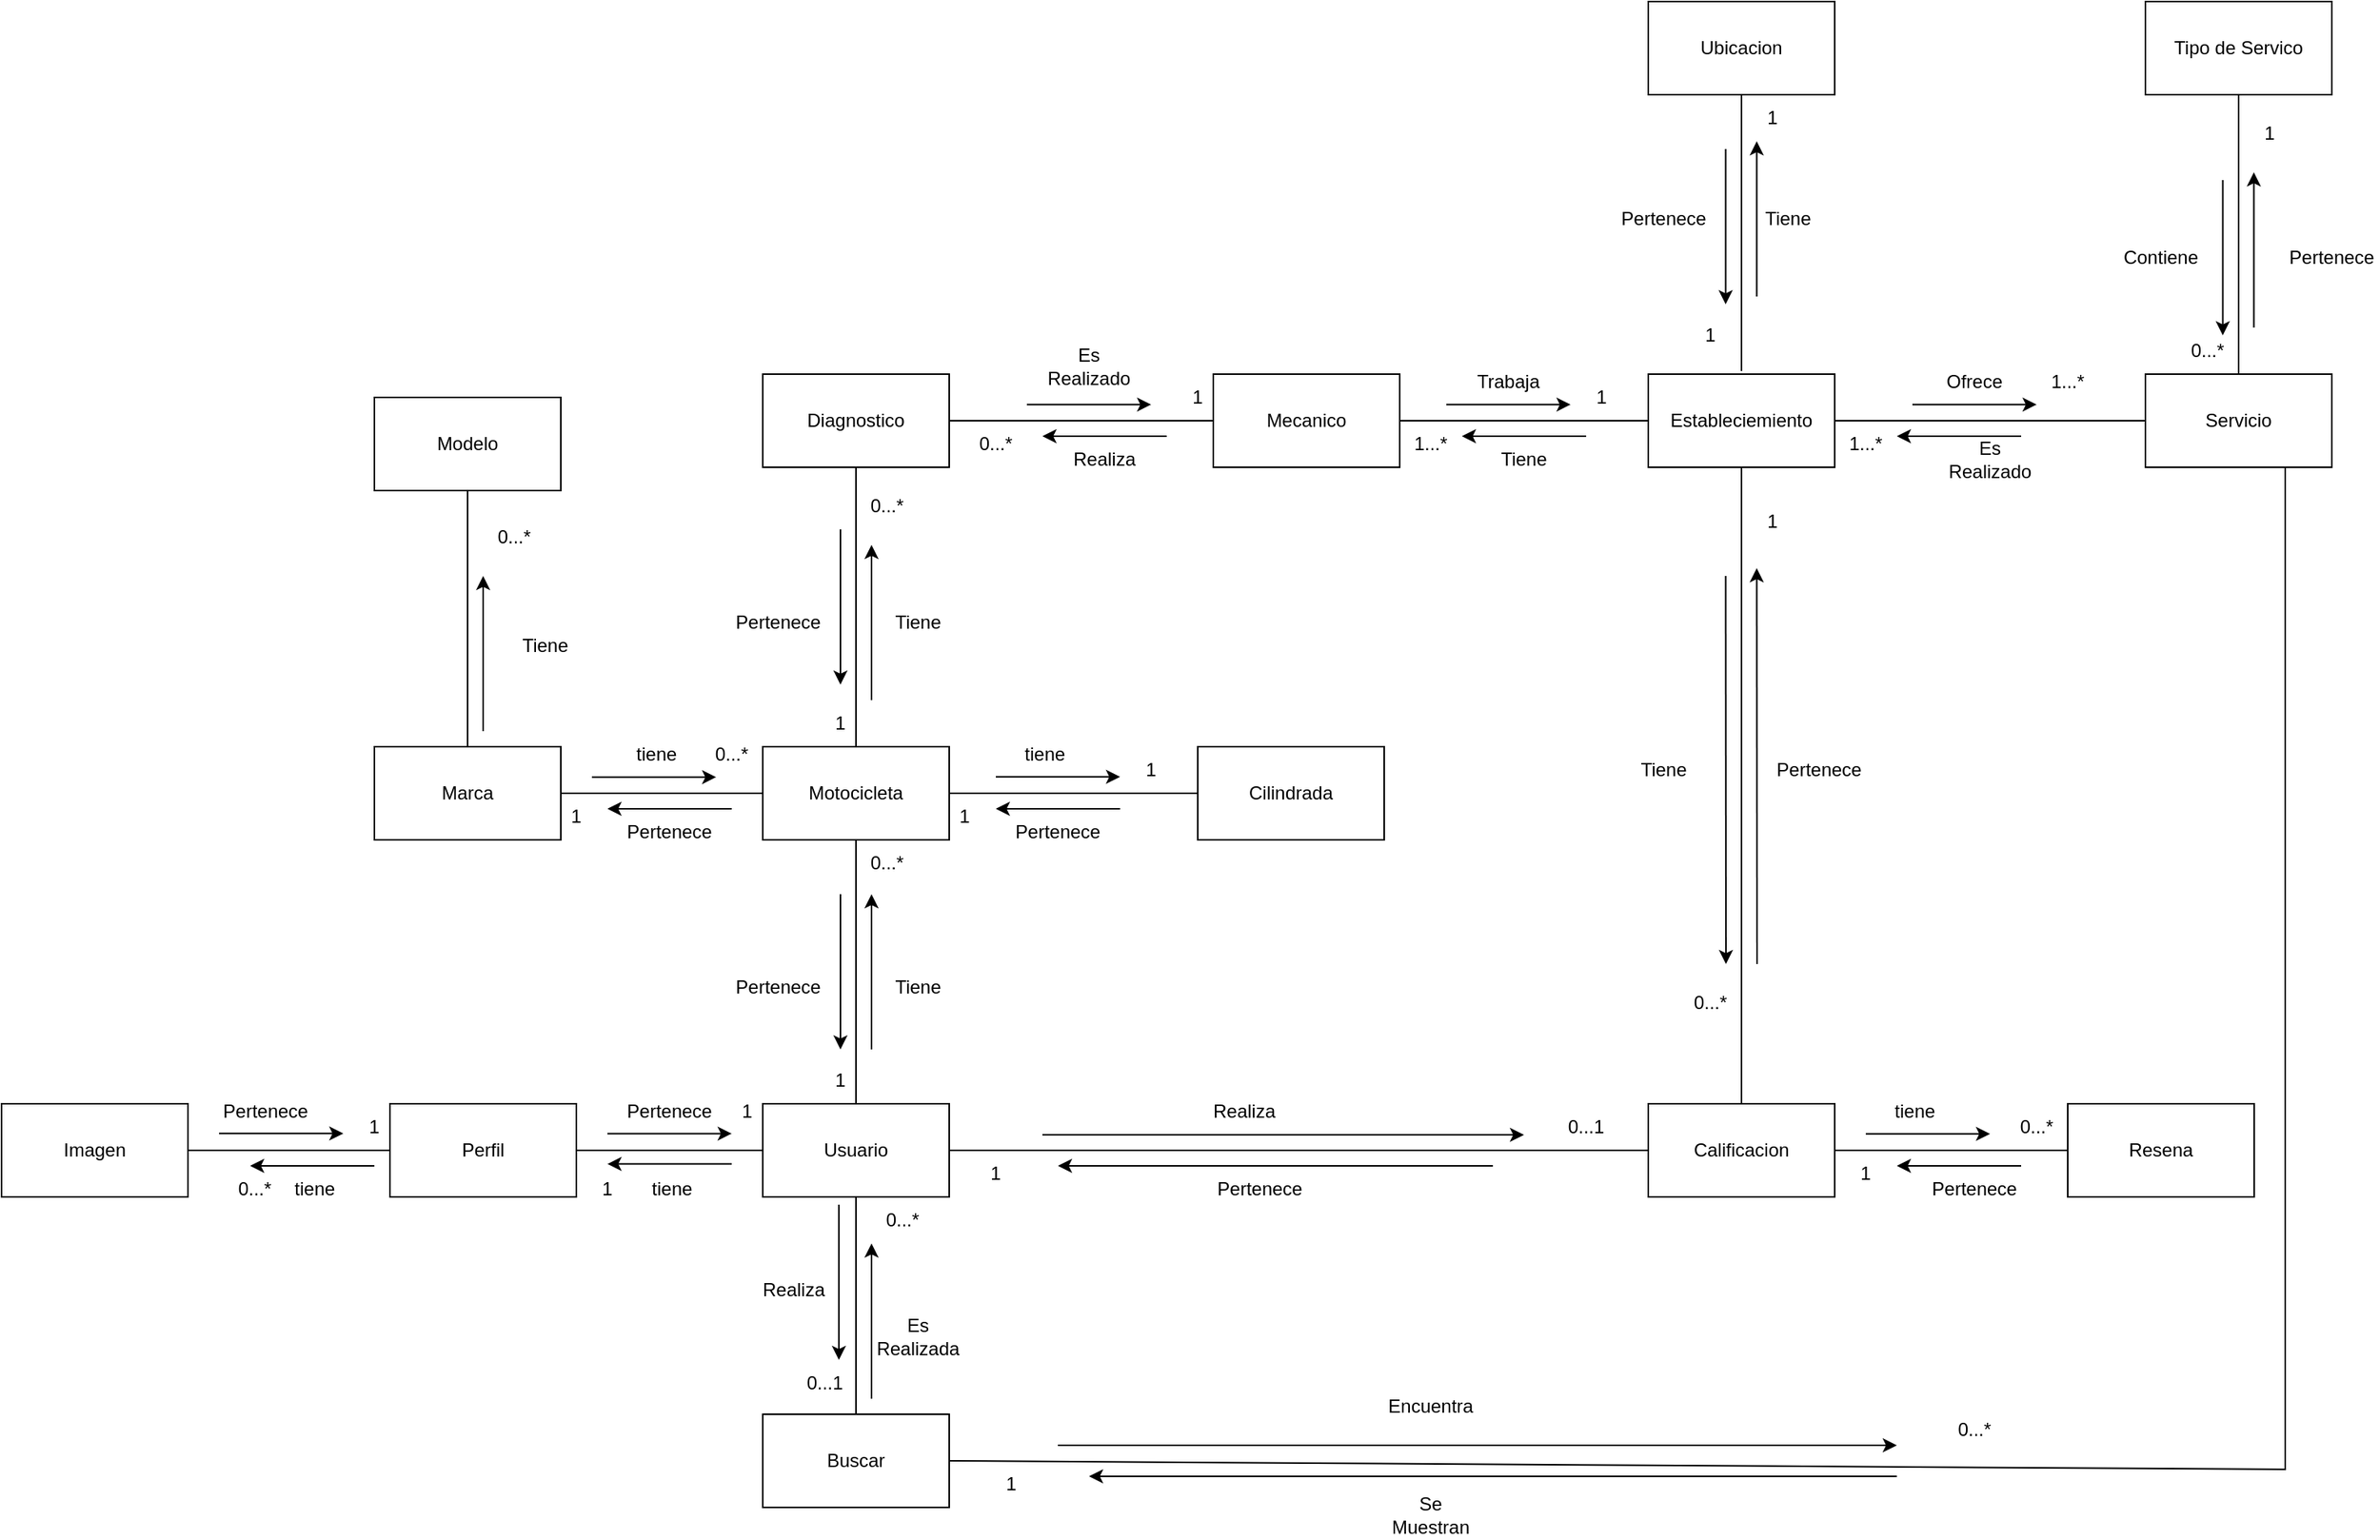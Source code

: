 <mxfile version="24.7.14" pages="7">
  <diagram name="Modelo de Dominio" id="S0Uy2LUuUVSy4AQ6_C-F">
    <mxGraphModel dx="4217" dy="1115" grid="1" gridSize="10" guides="1" tooltips="1" connect="1" arrows="1" fold="1" page="1" pageScale="1" pageWidth="827" pageHeight="1169" math="0" shadow="0">
      <root>
        <mxCell id="0" />
        <mxCell id="1" parent="0" />
        <mxCell id="yRF2DjxuFHSeK7UutHfT-1" value="Motocicleta" style="rounded=0;whiteSpace=wrap;html=1;" parent="1" vertex="1">
          <mxGeometry x="-470" y="490" width="120" height="60" as="geometry" />
        </mxCell>
        <mxCell id="yRF2DjxuFHSeK7UutHfT-2" value="Diagnostico" style="rounded=0;whiteSpace=wrap;html=1;" parent="1" vertex="1">
          <mxGeometry x="-470" y="250" width="120" height="60" as="geometry" />
        </mxCell>
        <mxCell id="yRF2DjxuFHSeK7UutHfT-6" value="Estableciemiento" style="rounded=0;whiteSpace=wrap;html=1;" parent="1" vertex="1">
          <mxGeometry x="100" y="250" width="120" height="60" as="geometry" />
        </mxCell>
        <mxCell id="yRF2DjxuFHSeK7UutHfT-7" value="Usuario" style="rounded=0;whiteSpace=wrap;html=1;" parent="1" vertex="1">
          <mxGeometry x="-470" y="720" width="120" height="60" as="geometry" />
        </mxCell>
        <mxCell id="yRF2DjxuFHSeK7UutHfT-12" value="Buscar" style="rounded=0;whiteSpace=wrap;html=1;" parent="1" vertex="1">
          <mxGeometry x="-470" y="920" width="120" height="60" as="geometry" />
        </mxCell>
        <mxCell id="ZAS43RlnrxwdhzB3AwsX-1" value="Mecanico" style="rounded=0;whiteSpace=wrap;html=1;" parent="1" vertex="1">
          <mxGeometry x="-180" y="250" width="120" height="60" as="geometry" />
        </mxCell>
        <mxCell id="ZAS43RlnrxwdhzB3AwsX-2" value="Calificacion" style="rounded=0;whiteSpace=wrap;html=1;" parent="1" vertex="1">
          <mxGeometry x="100" y="720" width="120" height="60" as="geometry" />
        </mxCell>
        <mxCell id="ZAS43RlnrxwdhzB3AwsX-3" value="Ubicacion" style="rounded=0;whiteSpace=wrap;html=1;" parent="1" vertex="1">
          <mxGeometry x="100" y="10" width="120" height="60" as="geometry" />
        </mxCell>
        <mxCell id="ZAS43RlnrxwdhzB3AwsX-5" value="" style="endArrow=none;html=1;rounded=0;exitX=1;exitY=0.5;exitDx=0;exitDy=0;entryX=0;entryY=0.5;entryDx=0;entryDy=0;" parent="1" source="yRF2DjxuFHSeK7UutHfT-2" target="ZAS43RlnrxwdhzB3AwsX-1" edge="1">
          <mxGeometry width="50" height="50" relative="1" as="geometry">
            <mxPoint x="-250" y="450" as="sourcePoint" />
            <mxPoint x="-200" y="400" as="targetPoint" />
          </mxGeometry>
        </mxCell>
        <mxCell id="ZAS43RlnrxwdhzB3AwsX-10" value="" style="endArrow=none;html=1;rounded=0;exitX=1;exitY=0.5;exitDx=0;exitDy=0;" parent="1" source="ZAS43RlnrxwdhzB3AwsX-1" target="yRF2DjxuFHSeK7UutHfT-6" edge="1">
          <mxGeometry width="50" height="50" relative="1" as="geometry">
            <mxPoint x="-50" y="280" as="sourcePoint" />
            <mxPoint x="40" y="279.5" as="targetPoint" />
          </mxGeometry>
        </mxCell>
        <mxCell id="ZAS43RlnrxwdhzB3AwsX-12" value="" style="endArrow=none;html=1;rounded=0;entryX=0;entryY=0.5;entryDx=0;entryDy=0;exitX=1;exitY=0.5;exitDx=0;exitDy=0;" parent="1" target="yRF2DjxuFHSeK7UutHfT-1" edge="1">
          <mxGeometry width="50" height="50" relative="1" as="geometry">
            <mxPoint x="-600" y="520.0" as="sourcePoint" />
            <mxPoint x="-460" y="390" as="targetPoint" />
          </mxGeometry>
        </mxCell>
        <mxCell id="ZAS43RlnrxwdhzB3AwsX-14" value="" style="endArrow=none;html=1;rounded=0;entryX=0.5;entryY=1;entryDx=0;entryDy=0;exitX=0.5;exitY=0;exitDx=0;exitDy=0;" parent="1" source="yRF2DjxuFHSeK7UutHfT-1" target="yRF2DjxuFHSeK7UutHfT-2" edge="1">
          <mxGeometry width="50" height="50" relative="1" as="geometry">
            <mxPoint x="-450" y="420" as="sourcePoint" />
            <mxPoint x="-400" y="370" as="targetPoint" />
          </mxGeometry>
        </mxCell>
        <mxCell id="ZAS43RlnrxwdhzB3AwsX-15" value="" style="endArrow=none;html=1;rounded=0;entryX=0.5;entryY=1;entryDx=0;entryDy=0;exitX=0.5;exitY=0;exitDx=0;exitDy=0;" parent="1" source="yRF2DjxuFHSeK7UutHfT-7" target="yRF2DjxuFHSeK7UutHfT-1" edge="1">
          <mxGeometry width="50" height="50" relative="1" as="geometry">
            <mxPoint x="-380" y="670" as="sourcePoint" />
            <mxPoint x="-330" y="620" as="targetPoint" />
          </mxGeometry>
        </mxCell>
        <mxCell id="ZAS43RlnrxwdhzB3AwsX-16" value="" style="endArrow=none;html=1;rounded=0;entryX=0.5;entryY=1;entryDx=0;entryDy=0;exitX=0.5;exitY=0;exitDx=0;exitDy=0;" parent="1" source="yRF2DjxuFHSeK7UutHfT-12" target="yRF2DjxuFHSeK7UutHfT-7" edge="1">
          <mxGeometry width="50" height="50" relative="1" as="geometry">
            <mxPoint x="-320" y="820" as="sourcePoint" />
            <mxPoint x="-270" y="770" as="targetPoint" />
          </mxGeometry>
        </mxCell>
        <mxCell id="ZAS43RlnrxwdhzB3AwsX-17" value="" style="endArrow=none;html=1;rounded=0;exitX=1;exitY=0.5;exitDx=0;exitDy=0;entryX=0;entryY=0.5;entryDx=0;entryDy=0;" parent="1" source="yRF2DjxuFHSeK7UutHfT-7" target="ZAS43RlnrxwdhzB3AwsX-2" edge="1">
          <mxGeometry width="50" height="50" relative="1" as="geometry">
            <mxPoint x="-253" y="750" as="sourcePoint" />
            <mxPoint y="770" as="targetPoint" />
          </mxGeometry>
        </mxCell>
        <mxCell id="ZAS43RlnrxwdhzB3AwsX-18" value="" style="endArrow=none;html=1;rounded=0;entryX=0.5;entryY=1;entryDx=0;entryDy=0;exitX=0.5;exitY=0;exitDx=0;exitDy=0;" parent="1" source="ZAS43RlnrxwdhzB3AwsX-2" target="yRF2DjxuFHSeK7UutHfT-6" edge="1">
          <mxGeometry width="50" height="50" relative="1" as="geometry">
            <mxPoint x="150" y="590" as="sourcePoint" />
            <mxPoint x="200" y="540" as="targetPoint" />
          </mxGeometry>
        </mxCell>
        <mxCell id="ZAS43RlnrxwdhzB3AwsX-19" value="" style="endArrow=none;html=1;rounded=0;exitX=1;exitY=0.5;exitDx=0;exitDy=0;" parent="1" source="yRF2DjxuFHSeK7UutHfT-6" target="k9yYcVqB3O953vlxweJf-85" edge="1">
          <mxGeometry width="50" height="50" relative="1" as="geometry">
            <mxPoint x="310" y="410" as="sourcePoint" />
            <mxPoint x="390" y="280" as="targetPoint" />
          </mxGeometry>
        </mxCell>
        <mxCell id="ZAS43RlnrxwdhzB3AwsX-21" value="" style="endArrow=none;html=1;rounded=0;exitX=1;exitY=0.5;exitDx=0;exitDy=0;entryX=0.75;entryY=1;entryDx=0;entryDy=0;" parent="1" source="yRF2DjxuFHSeK7UutHfT-12" target="k9yYcVqB3O953vlxweJf-85" edge="1">
          <mxGeometry width="50" height="50" relative="1" as="geometry">
            <mxPoint x="-290" y="955.5" as="sourcePoint" />
            <mxPoint x="510" y="494.5" as="targetPoint" />
            <Array as="points">
              <mxPoint x="510" y="955.5" />
            </Array>
          </mxGeometry>
        </mxCell>
        <mxCell id="ZAS43RlnrxwdhzB3AwsX-23" value="" style="endArrow=none;html=1;rounded=0;entryX=0.5;entryY=1;entryDx=0;entryDy=0;exitX=0.5;exitY=-0.034;exitDx=0;exitDy=0;exitPerimeter=0;" parent="1" source="yRF2DjxuFHSeK7UutHfT-6" target="ZAS43RlnrxwdhzB3AwsX-3" edge="1">
          <mxGeometry width="50" height="50" relative="1" as="geometry">
            <mxPoint x="130" y="220" as="sourcePoint" />
            <mxPoint x="180" y="170" as="targetPoint" />
          </mxGeometry>
        </mxCell>
        <mxCell id="ZAS43RlnrxwdhzB3AwsX-24" value="" style="endArrow=none;html=1;rounded=0;entryX=0.5;entryY=1;entryDx=0;entryDy=0;" parent="1" edge="1">
          <mxGeometry width="50" height="50" relative="1" as="geometry">
            <mxPoint x="480" y="250" as="sourcePoint" />
            <mxPoint x="480" y="70" as="targetPoint" />
          </mxGeometry>
        </mxCell>
        <mxCell id="k9yYcVqB3O953vlxweJf-1" value="" style="endArrow=classic;html=1;rounded=0;" parent="1" edge="1">
          <mxGeometry width="50" height="50" relative="1" as="geometry">
            <mxPoint x="-580" y="509.6" as="sourcePoint" />
            <mxPoint x="-500" y="509.6" as="targetPoint" />
          </mxGeometry>
        </mxCell>
        <mxCell id="k9yYcVqB3O953vlxweJf-2" value="" style="endArrow=classic;html=1;rounded=0;" parent="1" edge="1">
          <mxGeometry width="50" height="50" relative="1" as="geometry">
            <mxPoint x="-490" y="530" as="sourcePoint" />
            <mxPoint x="-570" y="530" as="targetPoint" />
          </mxGeometry>
        </mxCell>
        <mxCell id="k9yYcVqB3O953vlxweJf-3" value="Pertenece" style="text;html=1;align=center;verticalAlign=middle;whiteSpace=wrap;rounded=0;" parent="1" vertex="1">
          <mxGeometry x="-560" y="530" width="60" height="30" as="geometry" />
        </mxCell>
        <mxCell id="k9yYcVqB3O953vlxweJf-4" value="&amp;nbsp;tiene" style="text;html=1;align=center;verticalAlign=middle;whiteSpace=wrap;rounded=0;" parent="1" vertex="1">
          <mxGeometry x="-570" y="480" width="60" height="30" as="geometry" />
        </mxCell>
        <mxCell id="k9yYcVqB3O953vlxweJf-5" value="0...*" style="text;html=1;align=center;verticalAlign=middle;whiteSpace=wrap;rounded=0;" parent="1" vertex="1">
          <mxGeometry x="-520" y="480" width="60" height="30" as="geometry" />
        </mxCell>
        <mxCell id="k9yYcVqB3O953vlxweJf-6" value="1" style="text;html=1;align=center;verticalAlign=middle;whiteSpace=wrap;rounded=0;" parent="1" vertex="1">
          <mxGeometry x="-620" y="520" width="60" height="30" as="geometry" />
        </mxCell>
        <mxCell id="k9yYcVqB3O953vlxweJf-7" value="Tiene" style="text;html=1;align=center;verticalAlign=middle;whiteSpace=wrap;rounded=0;" parent="1" vertex="1">
          <mxGeometry x="-400" y="630" width="60" height="30" as="geometry" />
        </mxCell>
        <mxCell id="k9yYcVqB3O953vlxweJf-8" value="" style="endArrow=classic;html=1;rounded=0;" parent="1" edge="1">
          <mxGeometry width="50" height="50" relative="1" as="geometry">
            <mxPoint x="489.8" y="220" as="sourcePoint" />
            <mxPoint x="489.8" y="120" as="targetPoint" />
          </mxGeometry>
        </mxCell>
        <mxCell id="k9yYcVqB3O953vlxweJf-9" value="" style="endArrow=classic;html=1;rounded=0;" parent="1" edge="1">
          <mxGeometry width="50" height="50" relative="1" as="geometry">
            <mxPoint x="469.8" y="125" as="sourcePoint" />
            <mxPoint x="469.8" y="225" as="targetPoint" />
          </mxGeometry>
        </mxCell>
        <mxCell id="k9yYcVqB3O953vlxweJf-11" value="0...*" style="text;html=1;align=center;verticalAlign=middle;whiteSpace=wrap;rounded=0;" parent="1" vertex="1">
          <mxGeometry x="-420" y="320" width="60" height="30" as="geometry" />
        </mxCell>
        <mxCell id="k9yYcVqB3O953vlxweJf-13" value="1" style="text;html=1;align=center;verticalAlign=middle;whiteSpace=wrap;rounded=0;" parent="1" vertex="1">
          <mxGeometry x="-450" y="460" width="60" height="30" as="geometry" />
        </mxCell>
        <mxCell id="k9yYcVqB3O953vlxweJf-14" value="" style="endArrow=classic;html=1;rounded=0;" parent="1" edge="1">
          <mxGeometry width="50" height="50" relative="1" as="geometry">
            <mxPoint x="-400" y="685" as="sourcePoint" />
            <mxPoint x="-400" y="585" as="targetPoint" />
          </mxGeometry>
        </mxCell>
        <mxCell id="k9yYcVqB3O953vlxweJf-15" value="" style="endArrow=classic;html=1;rounded=0;" parent="1" edge="1">
          <mxGeometry width="50" height="50" relative="1" as="geometry">
            <mxPoint x="-420" y="585" as="sourcePoint" />
            <mxPoint x="-420" y="685" as="targetPoint" />
          </mxGeometry>
        </mxCell>
        <mxCell id="k9yYcVqB3O953vlxweJf-16" value="0...*" style="text;html=1;align=center;verticalAlign=middle;whiteSpace=wrap;rounded=0;" parent="1" vertex="1">
          <mxGeometry x="-420" y="550" width="60" height="30" as="geometry" />
        </mxCell>
        <mxCell id="k9yYcVqB3O953vlxweJf-17" value="Pertenece" style="text;html=1;align=center;verticalAlign=middle;whiteSpace=wrap;rounded=0;" parent="1" vertex="1">
          <mxGeometry x="-490" y="630" width="60" height="30" as="geometry" />
        </mxCell>
        <mxCell id="k9yYcVqB3O953vlxweJf-18" value="1" style="text;html=1;align=center;verticalAlign=middle;whiteSpace=wrap;rounded=0;" parent="1" vertex="1">
          <mxGeometry x="-450" y="690" width="60" height="30" as="geometry" />
        </mxCell>
        <mxCell id="k9yYcVqB3O953vlxweJf-19" value="" style="endArrow=classic;html=1;rounded=0;" parent="1" edge="1">
          <mxGeometry width="50" height="50" relative="1" as="geometry">
            <mxPoint x="-300" y="269.6" as="sourcePoint" />
            <mxPoint x="-220" y="269.6" as="targetPoint" />
          </mxGeometry>
        </mxCell>
        <mxCell id="k9yYcVqB3O953vlxweJf-20" value="" style="endArrow=classic;html=1;rounded=0;" parent="1" edge="1">
          <mxGeometry width="50" height="50" relative="1" as="geometry">
            <mxPoint x="-210" y="290" as="sourcePoint" />
            <mxPoint x="-290" y="290" as="targetPoint" />
          </mxGeometry>
        </mxCell>
        <mxCell id="k9yYcVqB3O953vlxweJf-21" value="Realiza" style="text;html=1;align=center;verticalAlign=middle;whiteSpace=wrap;rounded=0;" parent="1" vertex="1">
          <mxGeometry x="-280" y="290" width="60" height="30" as="geometry" />
        </mxCell>
        <mxCell id="k9yYcVqB3O953vlxweJf-22" value="Es Realizado" style="text;html=1;align=center;verticalAlign=middle;whiteSpace=wrap;rounded=0;" parent="1" vertex="1">
          <mxGeometry x="-290" y="230" width="60" height="30" as="geometry" />
        </mxCell>
        <mxCell id="k9yYcVqB3O953vlxweJf-25" value="0...*" style="text;html=1;align=center;verticalAlign=middle;whiteSpace=wrap;rounded=0;" parent="1" vertex="1">
          <mxGeometry x="-660" y="340" width="60" height="30" as="geometry" />
        </mxCell>
        <mxCell id="k9yYcVqB3O953vlxweJf-28" value="0...*" style="text;html=1;align=center;verticalAlign=middle;whiteSpace=wrap;rounded=0;" parent="1" vertex="1">
          <mxGeometry x="-350" y="280" width="60" height="30" as="geometry" />
        </mxCell>
        <mxCell id="k9yYcVqB3O953vlxweJf-29" value="1" style="text;html=1;align=center;verticalAlign=middle;whiteSpace=wrap;rounded=0;" parent="1" vertex="1">
          <mxGeometry x="-220" y="250" width="60" height="30" as="geometry" />
        </mxCell>
        <mxCell id="k9yYcVqB3O953vlxweJf-35" value="" style="endArrow=classic;html=1;rounded=0;" parent="1" edge="1">
          <mxGeometry width="50" height="50" relative="1" as="geometry">
            <mxPoint x="170" y="630" as="sourcePoint" />
            <mxPoint x="169.8" y="375" as="targetPoint" />
          </mxGeometry>
        </mxCell>
        <mxCell id="k9yYcVqB3O953vlxweJf-36" value="" style="endArrow=classic;html=1;rounded=0;" parent="1" edge="1">
          <mxGeometry width="50" height="50" relative="1" as="geometry">
            <mxPoint x="149.8" y="380" as="sourcePoint" />
            <mxPoint x="150" y="630" as="targetPoint" />
          </mxGeometry>
        </mxCell>
        <mxCell id="k9yYcVqB3O953vlxweJf-37" value="Pertenece" style="text;html=1;align=center;verticalAlign=middle;whiteSpace=wrap;rounded=0;" parent="1" vertex="1">
          <mxGeometry x="180" y="490" width="60" height="30" as="geometry" />
        </mxCell>
        <mxCell id="k9yYcVqB3O953vlxweJf-38" value="Tiene" style="text;html=1;align=center;verticalAlign=middle;whiteSpace=wrap;rounded=0;" parent="1" vertex="1">
          <mxGeometry x="80" y="490" width="60" height="30" as="geometry" />
        </mxCell>
        <mxCell id="k9yYcVqB3O953vlxweJf-39" value="0...*" style="text;html=1;align=center;verticalAlign=middle;whiteSpace=wrap;rounded=0;" parent="1" vertex="1">
          <mxGeometry x="110" y="640" width="60" height="30" as="geometry" />
        </mxCell>
        <mxCell id="k9yYcVqB3O953vlxweJf-40" value="1" style="text;html=1;align=center;verticalAlign=middle;whiteSpace=wrap;rounded=0;" parent="1" vertex="1">
          <mxGeometry x="150" y="330" width="60" height="30" as="geometry" />
        </mxCell>
        <mxCell id="k9yYcVqB3O953vlxweJf-43" value="" style="endArrow=classic;html=1;rounded=0;" parent="1" edge="1">
          <mxGeometry width="50" height="50" relative="1" as="geometry">
            <mxPoint x="-30" y="269.6" as="sourcePoint" />
            <mxPoint x="50" y="269.6" as="targetPoint" />
          </mxGeometry>
        </mxCell>
        <mxCell id="k9yYcVqB3O953vlxweJf-44" value="" style="endArrow=classic;html=1;rounded=0;" parent="1" edge="1">
          <mxGeometry width="50" height="50" relative="1" as="geometry">
            <mxPoint x="60" y="290" as="sourcePoint" />
            <mxPoint x="-20" y="290" as="targetPoint" />
          </mxGeometry>
        </mxCell>
        <mxCell id="k9yYcVqB3O953vlxweJf-45" value="Tiene" style="text;html=1;align=center;verticalAlign=middle;whiteSpace=wrap;rounded=0;" parent="1" vertex="1">
          <mxGeometry x="-10" y="290" width="60" height="30" as="geometry" />
        </mxCell>
        <mxCell id="k9yYcVqB3O953vlxweJf-46" value="Trabaja" style="text;html=1;align=center;verticalAlign=middle;whiteSpace=wrap;rounded=0;" parent="1" vertex="1">
          <mxGeometry x="-20" y="240" width="60" height="30" as="geometry" />
        </mxCell>
        <mxCell id="k9yYcVqB3O953vlxweJf-49" value="1...*" style="text;html=1;align=center;verticalAlign=middle;whiteSpace=wrap;rounded=0;" parent="1" vertex="1">
          <mxGeometry x="-70" y="280" width="60" height="30" as="geometry" />
        </mxCell>
        <mxCell id="k9yYcVqB3O953vlxweJf-50" value="1" style="text;html=1;align=center;verticalAlign=middle;whiteSpace=wrap;rounded=0;" parent="1" vertex="1">
          <mxGeometry x="40" y="250" width="60" height="30" as="geometry" />
        </mxCell>
        <mxCell id="k9yYcVqB3O953vlxweJf-51" value="" style="endArrow=classic;html=1;rounded=0;" parent="1" edge="1">
          <mxGeometry width="50" height="50" relative="1" as="geometry">
            <mxPoint x="169.8" y="200" as="sourcePoint" />
            <mxPoint x="169.8" y="100" as="targetPoint" />
          </mxGeometry>
        </mxCell>
        <mxCell id="k9yYcVqB3O953vlxweJf-52" value="" style="endArrow=classic;html=1;rounded=0;" parent="1" edge="1">
          <mxGeometry width="50" height="50" relative="1" as="geometry">
            <mxPoint x="149.8" y="105" as="sourcePoint" />
            <mxPoint x="149.8" y="205" as="targetPoint" />
          </mxGeometry>
        </mxCell>
        <mxCell id="k9yYcVqB3O953vlxweJf-53" value="Tiene" style="text;html=1;align=center;verticalAlign=middle;whiteSpace=wrap;rounded=0;" parent="1" vertex="1">
          <mxGeometry x="160" y="135" width="60" height="30" as="geometry" />
        </mxCell>
        <mxCell id="k9yYcVqB3O953vlxweJf-54" value="Pertenece" style="text;html=1;align=center;verticalAlign=middle;whiteSpace=wrap;rounded=0;" parent="1" vertex="1">
          <mxGeometry x="80" y="135" width="60" height="30" as="geometry" />
        </mxCell>
        <mxCell id="k9yYcVqB3O953vlxweJf-55" value="1" style="text;html=1;align=center;verticalAlign=middle;whiteSpace=wrap;rounded=0;" parent="1" vertex="1">
          <mxGeometry x="150" y="70" width="60" height="30" as="geometry" />
        </mxCell>
        <mxCell id="k9yYcVqB3O953vlxweJf-57" value="1" style="text;html=1;align=center;verticalAlign=middle;whiteSpace=wrap;rounded=0;" parent="1" vertex="1">
          <mxGeometry x="110" y="210" width="60" height="30" as="geometry" />
        </mxCell>
        <mxCell id="k9yYcVqB3O953vlxweJf-58" value="" style="endArrow=classic;html=1;rounded=0;" parent="1" edge="1">
          <mxGeometry width="50" height="50" relative="1" as="geometry">
            <mxPoint x="270" y="269.6" as="sourcePoint" />
            <mxPoint x="350" y="269.6" as="targetPoint" />
          </mxGeometry>
        </mxCell>
        <mxCell id="k9yYcVqB3O953vlxweJf-59" value="" style="endArrow=classic;html=1;rounded=0;" parent="1" edge="1">
          <mxGeometry width="50" height="50" relative="1" as="geometry">
            <mxPoint x="340" y="290" as="sourcePoint" />
            <mxPoint x="260" y="290" as="targetPoint" />
          </mxGeometry>
        </mxCell>
        <mxCell id="k9yYcVqB3O953vlxweJf-60" value="Es Realizado" style="text;html=1;align=center;verticalAlign=middle;whiteSpace=wrap;rounded=0;" parent="1" vertex="1">
          <mxGeometry x="290" y="290" width="60" height="30" as="geometry" />
        </mxCell>
        <mxCell id="k9yYcVqB3O953vlxweJf-61" value="Ofrece" style="text;html=1;align=center;verticalAlign=middle;whiteSpace=wrap;rounded=0;" parent="1" vertex="1">
          <mxGeometry x="280" y="240" width="60" height="30" as="geometry" />
        </mxCell>
        <mxCell id="k9yYcVqB3O953vlxweJf-62" value="1...*" style="text;html=1;align=center;verticalAlign=middle;whiteSpace=wrap;rounded=0;" parent="1" vertex="1">
          <mxGeometry x="340" y="240" width="60" height="30" as="geometry" />
        </mxCell>
        <mxCell id="k9yYcVqB3O953vlxweJf-63" value="1...*" style="text;html=1;align=center;verticalAlign=middle;whiteSpace=wrap;rounded=0;" parent="1" vertex="1">
          <mxGeometry x="210" y="280" width="60" height="30" as="geometry" />
        </mxCell>
        <mxCell id="k9yYcVqB3O953vlxweJf-68" value="Pertenece" style="text;html=1;align=center;verticalAlign=middle;whiteSpace=wrap;rounded=0;" parent="1" vertex="1">
          <mxGeometry x="-180" y="760" width="60" height="30" as="geometry" />
        </mxCell>
        <mxCell id="k9yYcVqB3O953vlxweJf-69" value="Realiza" style="text;html=1;align=center;verticalAlign=middle;whiteSpace=wrap;rounded=0;" parent="1" vertex="1">
          <mxGeometry x="-190" y="710" width="60" height="30" as="geometry" />
        </mxCell>
        <mxCell id="k9yYcVqB3O953vlxweJf-70" value="" style="endArrow=classic;html=1;rounded=0;" parent="1" edge="1">
          <mxGeometry width="50" height="50" relative="1" as="geometry">
            <mxPoint x="-290" y="740" as="sourcePoint" />
            <mxPoint x="20" y="740" as="targetPoint" />
          </mxGeometry>
        </mxCell>
        <mxCell id="k9yYcVqB3O953vlxweJf-71" value="" style="endArrow=classic;html=1;rounded=0;" parent="1" edge="1">
          <mxGeometry width="50" height="50" relative="1" as="geometry">
            <mxPoint y="760" as="sourcePoint" />
            <mxPoint x="-280" y="760" as="targetPoint" />
          </mxGeometry>
        </mxCell>
        <mxCell id="k9yYcVqB3O953vlxweJf-72" value="0...1" style="text;html=1;align=center;verticalAlign=middle;whiteSpace=wrap;rounded=0;" parent="1" vertex="1">
          <mxGeometry x="30" y="720" width="60" height="30" as="geometry" />
        </mxCell>
        <mxCell id="k9yYcVqB3O953vlxweJf-73" value="1" style="text;html=1;align=center;verticalAlign=middle;whiteSpace=wrap;rounded=0;" parent="1" vertex="1">
          <mxGeometry x="-350" y="750" width="60" height="30" as="geometry" />
        </mxCell>
        <mxCell id="k9yYcVqB3O953vlxweJf-74" value="Se Muestran" style="text;html=1;align=center;verticalAlign=middle;whiteSpace=wrap;rounded=0;" parent="1" vertex="1">
          <mxGeometry x="-70" y="970" width="60" height="30" as="geometry" />
        </mxCell>
        <mxCell id="k9yYcVqB3O953vlxweJf-75" value="Encuentra" style="text;html=1;align=center;verticalAlign=middle;whiteSpace=wrap;rounded=0;" parent="1" vertex="1">
          <mxGeometry x="-70" y="900" width="60" height="30" as="geometry" />
        </mxCell>
        <mxCell id="k9yYcVqB3O953vlxweJf-76" value="" style="endArrow=classic;html=1;rounded=0;" parent="1" edge="1">
          <mxGeometry width="50" height="50" relative="1" as="geometry">
            <mxPoint x="-280" y="940" as="sourcePoint" />
            <mxPoint x="260" y="940" as="targetPoint" />
          </mxGeometry>
        </mxCell>
        <mxCell id="k9yYcVqB3O953vlxweJf-77" value="" style="endArrow=classic;html=1;rounded=0;" parent="1" edge="1">
          <mxGeometry width="50" height="50" relative="1" as="geometry">
            <mxPoint x="260" y="960" as="sourcePoint" />
            <mxPoint x="-260" y="960" as="targetPoint" />
          </mxGeometry>
        </mxCell>
        <mxCell id="k9yYcVqB3O953vlxweJf-78" value="Es Realizada" style="text;html=1;align=center;verticalAlign=middle;whiteSpace=wrap;rounded=0;" parent="1" vertex="1">
          <mxGeometry x="-400" y="855" width="60" height="30" as="geometry" />
        </mxCell>
        <mxCell id="k9yYcVqB3O953vlxweJf-79" value="" style="endArrow=classic;html=1;rounded=0;" parent="1" edge="1">
          <mxGeometry width="50" height="50" relative="1" as="geometry">
            <mxPoint x="-400" y="910" as="sourcePoint" />
            <mxPoint x="-400" y="810" as="targetPoint" />
          </mxGeometry>
        </mxCell>
        <mxCell id="k9yYcVqB3O953vlxweJf-80" value="" style="endArrow=classic;html=1;rounded=0;" parent="1" edge="1">
          <mxGeometry width="50" height="50" relative="1" as="geometry">
            <mxPoint x="-421" y="785" as="sourcePoint" />
            <mxPoint x="-421" y="885" as="targetPoint" />
          </mxGeometry>
        </mxCell>
        <mxCell id="k9yYcVqB3O953vlxweJf-81" value="Realiza" style="text;html=1;align=center;verticalAlign=middle;whiteSpace=wrap;rounded=0;" parent="1" vertex="1">
          <mxGeometry x="-480" y="825" width="60" height="30" as="geometry" />
        </mxCell>
        <mxCell id="k9yYcVqB3O953vlxweJf-82" value="0...1" style="text;html=1;align=center;verticalAlign=middle;whiteSpace=wrap;rounded=0;" parent="1" vertex="1">
          <mxGeometry x="-460" y="885" width="60" height="30" as="geometry" />
        </mxCell>
        <mxCell id="k9yYcVqB3O953vlxweJf-84" value="0...*" style="text;html=1;align=center;verticalAlign=middle;whiteSpace=wrap;rounded=0;" parent="1" vertex="1">
          <mxGeometry x="-410" y="780" width="60" height="30" as="geometry" />
        </mxCell>
        <mxCell id="k9yYcVqB3O953vlxweJf-85" value="Servicio" style="rounded=0;whiteSpace=wrap;html=1;" parent="1" vertex="1">
          <mxGeometry x="420" y="250" width="120" height="60" as="geometry" />
        </mxCell>
        <mxCell id="k9yYcVqB3O953vlxweJf-86" value="Tipo de Servico" style="rounded=0;whiteSpace=wrap;html=1;" parent="1" vertex="1">
          <mxGeometry x="420" y="10" width="120" height="60" as="geometry" />
        </mxCell>
        <mxCell id="k9yYcVqB3O953vlxweJf-87" value="0...*" style="text;html=1;align=center;verticalAlign=middle;whiteSpace=wrap;rounded=0;" parent="1" vertex="1">
          <mxGeometry x="280" y="915" width="60" height="30" as="geometry" />
        </mxCell>
        <mxCell id="k9yYcVqB3O953vlxweJf-88" value="1" style="text;html=1;align=center;verticalAlign=middle;whiteSpace=wrap;rounded=0;" parent="1" vertex="1">
          <mxGeometry x="-340" y="950" width="60" height="30" as="geometry" />
        </mxCell>
        <mxCell id="k9yYcVqB3O953vlxweJf-89" value="Pertenece" style="text;html=1;align=center;verticalAlign=middle;whiteSpace=wrap;rounded=0;" parent="1" vertex="1">
          <mxGeometry x="510" y="160" width="60" height="30" as="geometry" />
        </mxCell>
        <mxCell id="k9yYcVqB3O953vlxweJf-90" value="&lt;div&gt;Contiene&lt;/div&gt;" style="text;html=1;align=center;verticalAlign=middle;whiteSpace=wrap;rounded=0;" parent="1" vertex="1">
          <mxGeometry x="400" y="160" width="60" height="30" as="geometry" />
        </mxCell>
        <mxCell id="k9yYcVqB3O953vlxweJf-91" value="0...*" style="text;html=1;align=center;verticalAlign=middle;whiteSpace=wrap;rounded=0;" parent="1" vertex="1">
          <mxGeometry x="430" y="220" width="60" height="30" as="geometry" />
        </mxCell>
        <mxCell id="k9yYcVqB3O953vlxweJf-92" value="1" style="text;html=1;align=center;verticalAlign=middle;whiteSpace=wrap;rounded=0;" parent="1" vertex="1">
          <mxGeometry x="470" y="80" width="60" height="30" as="geometry" />
        </mxCell>
        <mxCell id="yZoxhh9gttR5O9hICpHm-1" value="Resena" style="rounded=0;whiteSpace=wrap;html=1;" parent="1" vertex="1">
          <mxGeometry x="370" y="720" width="120" height="60" as="geometry" />
        </mxCell>
        <mxCell id="yZoxhh9gttR5O9hICpHm-2" value="" style="endArrow=none;html=1;rounded=0;entryX=0;entryY=0.5;entryDx=0;entryDy=0;exitX=1;exitY=0.5;exitDx=0;exitDy=0;" parent="1" source="ZAS43RlnrxwdhzB3AwsX-2" target="yZoxhh9gttR5O9hICpHm-1" edge="1">
          <mxGeometry width="50" height="50" relative="1" as="geometry">
            <mxPoint x="210" y="820" as="sourcePoint" />
            <mxPoint x="260" y="770" as="targetPoint" />
          </mxGeometry>
        </mxCell>
        <mxCell id="yZoxhh9gttR5O9hICpHm-3" value="Pertenece" style="text;html=1;align=center;verticalAlign=middle;whiteSpace=wrap;rounded=0;" parent="1" vertex="1">
          <mxGeometry x="280" y="760" width="60" height="30" as="geometry" />
        </mxCell>
        <mxCell id="yZoxhh9gttR5O9hICpHm-4" value="&amp;nbsp;tiene" style="text;html=1;align=center;verticalAlign=middle;whiteSpace=wrap;rounded=0;" parent="1" vertex="1">
          <mxGeometry x="240" y="710" width="60" height="30" as="geometry" />
        </mxCell>
        <mxCell id="yZoxhh9gttR5O9hICpHm-5" value="" style="endArrow=classic;html=1;rounded=0;" parent="1" edge="1">
          <mxGeometry width="50" height="50" relative="1" as="geometry">
            <mxPoint x="240" y="739.39" as="sourcePoint" />
            <mxPoint x="320" y="739.39" as="targetPoint" />
          </mxGeometry>
        </mxCell>
        <mxCell id="yZoxhh9gttR5O9hICpHm-6" value="" style="endArrow=classic;html=1;rounded=0;" parent="1" edge="1">
          <mxGeometry width="50" height="50" relative="1" as="geometry">
            <mxPoint x="340" y="760" as="sourcePoint" />
            <mxPoint x="260" y="760" as="targetPoint" />
          </mxGeometry>
        </mxCell>
        <mxCell id="yZoxhh9gttR5O9hICpHm-7" value="0...*" style="text;html=1;align=center;verticalAlign=middle;whiteSpace=wrap;rounded=0;" parent="1" vertex="1">
          <mxGeometry x="320" y="720" width="60" height="30" as="geometry" />
        </mxCell>
        <mxCell id="yZoxhh9gttR5O9hICpHm-9" value="1" style="text;html=1;align=center;verticalAlign=middle;whiteSpace=wrap;rounded=0;" parent="1" vertex="1">
          <mxGeometry x="210" y="750" width="60" height="30" as="geometry" />
        </mxCell>
        <mxCell id="yZoxhh9gttR5O9hICpHm-15" value="Tiene" style="text;html=1;align=center;verticalAlign=middle;whiteSpace=wrap;rounded=0;" parent="1" vertex="1">
          <mxGeometry x="-640" y="410" width="60" height="30" as="geometry" />
        </mxCell>
        <mxCell id="yZoxhh9gttR5O9hICpHm-16" value="" style="endArrow=classic;html=1;rounded=0;" parent="1" edge="1">
          <mxGeometry width="50" height="50" relative="1" as="geometry">
            <mxPoint x="-650" y="480" as="sourcePoint" />
            <mxPoint x="-650" y="380" as="targetPoint" />
          </mxGeometry>
        </mxCell>
        <mxCell id="yZoxhh9gttR5O9hICpHm-26" value="1" style="text;html=1;align=center;verticalAlign=middle;whiteSpace=wrap;rounded=0;" parent="1" vertex="1">
          <mxGeometry x="-750" y="720" width="60" height="30" as="geometry" />
        </mxCell>
        <mxCell id="yZoxhh9gttR5O9hICpHm-27" value="Pertenece" style="text;html=1;align=center;verticalAlign=middle;whiteSpace=wrap;rounded=0;" parent="1" vertex="1">
          <mxGeometry x="-820" y="710" width="60" height="30" as="geometry" />
        </mxCell>
        <mxCell id="yZoxhh9gttR5O9hICpHm-28" value="&amp;nbsp;tiene" style="text;html=1;align=center;verticalAlign=middle;whiteSpace=wrap;rounded=0;" parent="1" vertex="1">
          <mxGeometry x="-790" y="759.63" width="60" height="30" as="geometry" />
        </mxCell>
        <mxCell id="yZoxhh9gttR5O9hICpHm-29" value="" style="endArrow=classic;html=1;rounded=0;" parent="1" edge="1">
          <mxGeometry width="50" height="50" relative="1" as="geometry">
            <mxPoint x="-820" y="739.13" as="sourcePoint" />
            <mxPoint x="-740" y="739.13" as="targetPoint" />
          </mxGeometry>
        </mxCell>
        <mxCell id="yZoxhh9gttR5O9hICpHm-30" value="" style="endArrow=classic;html=1;rounded=0;" parent="1" edge="1">
          <mxGeometry width="50" height="50" relative="1" as="geometry">
            <mxPoint x="-720" y="760" as="sourcePoint" />
            <mxPoint x="-800" y="760" as="targetPoint" />
          </mxGeometry>
        </mxCell>
        <mxCell id="yZoxhh9gttR5O9hICpHm-32" value="1" style="text;html=1;align=center;verticalAlign=middle;whiteSpace=wrap;rounded=0;" parent="1" vertex="1">
          <mxGeometry x="-250" y="490" width="60" height="30" as="geometry" />
        </mxCell>
        <mxCell id="yZoxhh9gttR5O9hICpHm-33" value="Pertenece" style="text;html=1;align=center;verticalAlign=middle;whiteSpace=wrap;rounded=0;" parent="1" vertex="1">
          <mxGeometry x="-310" y="530" width="60" height="30" as="geometry" />
        </mxCell>
        <mxCell id="yZoxhh9gttR5O9hICpHm-34" value="&amp;nbsp;tiene" style="text;html=1;align=center;verticalAlign=middle;whiteSpace=wrap;rounded=0;" parent="1" vertex="1">
          <mxGeometry x="-320" y="480" width="60" height="30" as="geometry" />
        </mxCell>
        <mxCell id="yZoxhh9gttR5O9hICpHm-35" value="" style="endArrow=classic;html=1;rounded=0;" parent="1" edge="1">
          <mxGeometry width="50" height="50" relative="1" as="geometry">
            <mxPoint x="-320" y="509.39" as="sourcePoint" />
            <mxPoint x="-240" y="509.39" as="targetPoint" />
          </mxGeometry>
        </mxCell>
        <mxCell id="yZoxhh9gttR5O9hICpHm-36" value="" style="endArrow=classic;html=1;rounded=0;" parent="1" edge="1">
          <mxGeometry width="50" height="50" relative="1" as="geometry">
            <mxPoint x="-240" y="530" as="sourcePoint" />
            <mxPoint x="-320" y="530" as="targetPoint" />
          </mxGeometry>
        </mxCell>
        <mxCell id="yZoxhh9gttR5O9hICpHm-38" value="" style="endArrow=none;html=1;rounded=0;entryX=0.5;entryY=1;entryDx=0;entryDy=0;exitX=0.5;exitY=0;exitDx=0;exitDy=0;" parent="1" edge="1">
          <mxGeometry width="50" height="50" relative="1" as="geometry">
            <mxPoint x="-660" y="490.0" as="sourcePoint" />
            <mxPoint x="-660" y="325.0" as="targetPoint" />
          </mxGeometry>
        </mxCell>
        <mxCell id="yZoxhh9gttR5O9hICpHm-43" value="Tiene" style="text;html=1;align=center;verticalAlign=middle;whiteSpace=wrap;rounded=0;" parent="1" vertex="1">
          <mxGeometry x="-400" y="395" width="60" height="30" as="geometry" />
        </mxCell>
        <mxCell id="yZoxhh9gttR5O9hICpHm-44" value="" style="endArrow=classic;html=1;rounded=0;" parent="1" edge="1">
          <mxGeometry width="50" height="50" relative="1" as="geometry">
            <mxPoint x="-400" y="460" as="sourcePoint" />
            <mxPoint x="-400" y="360" as="targetPoint" />
          </mxGeometry>
        </mxCell>
        <mxCell id="yZoxhh9gttR5O9hICpHm-45" value="" style="endArrow=classic;html=1;rounded=0;" parent="1" edge="1">
          <mxGeometry width="50" height="50" relative="1" as="geometry">
            <mxPoint x="-420" y="350" as="sourcePoint" />
            <mxPoint x="-420" y="450" as="targetPoint" />
          </mxGeometry>
        </mxCell>
        <mxCell id="yZoxhh9gttR5O9hICpHm-46" value="Pertenece" style="text;html=1;align=center;verticalAlign=middle;whiteSpace=wrap;rounded=0;" parent="1" vertex="1">
          <mxGeometry x="-490" y="395" width="60" height="30" as="geometry" />
        </mxCell>
        <mxCell id="yZoxhh9gttR5O9hICpHm-55" value="Perfil" style="rounded=0;whiteSpace=wrap;html=1;" parent="1" vertex="1">
          <mxGeometry x="-710" y="720" width="120" height="60" as="geometry" />
        </mxCell>
        <mxCell id="yZoxhh9gttR5O9hICpHm-56" value="Imagen" style="rounded=0;whiteSpace=wrap;html=1;" parent="1" vertex="1">
          <mxGeometry x="-960" y="720" width="120" height="60" as="geometry" />
        </mxCell>
        <mxCell id="phhtPU2zTl_4kEs5L6zv-1" value="Marca" style="rounded=0;whiteSpace=wrap;html=1;" parent="1" vertex="1">
          <mxGeometry x="-720" y="490" width="120" height="60" as="geometry" />
        </mxCell>
        <mxCell id="phhtPU2zTl_4kEs5L6zv-2" value="Modelo" style="rounded=0;whiteSpace=wrap;html=1;" parent="1" vertex="1">
          <mxGeometry x="-720" y="265" width="120" height="60" as="geometry" />
        </mxCell>
        <mxCell id="phhtPU2zTl_4kEs5L6zv-3" value="Cilindrada" style="rounded=0;whiteSpace=wrap;html=1;" parent="1" vertex="1">
          <mxGeometry x="-190" y="490" width="120" height="60" as="geometry" />
        </mxCell>
        <mxCell id="phhtPU2zTl_4kEs5L6zv-6" value="" style="endArrow=none;html=1;rounded=0;entryX=1;entryY=1;entryDx=0;entryDy=0;exitX=1;exitY=0.5;exitDx=0;exitDy=0;" parent="1" source="yRF2DjxuFHSeK7UutHfT-1" target="yZoxhh9gttR5O9hICpHm-32" edge="1">
          <mxGeometry width="50" height="50" relative="1" as="geometry">
            <mxPoint x="-180" y="630" as="sourcePoint" />
            <mxPoint x="-130" y="580" as="targetPoint" />
          </mxGeometry>
        </mxCell>
        <mxCell id="phhtPU2zTl_4kEs5L6zv-7" value="1" style="text;html=1;align=center;verticalAlign=middle;whiteSpace=wrap;rounded=0;" parent="1" vertex="1">
          <mxGeometry x="-370" y="520" width="60" height="30" as="geometry" />
        </mxCell>
        <mxCell id="phhtPU2zTl_4kEs5L6zv-8" value="" style="endArrow=none;html=1;rounded=0;entryX=0;entryY=0.5;entryDx=0;entryDy=0;exitX=1;exitY=0.5;exitDx=0;exitDy=0;" parent="1" source="yZoxhh9gttR5O9hICpHm-55" target="yRF2DjxuFHSeK7UutHfT-7" edge="1">
          <mxGeometry width="50" height="50" relative="1" as="geometry">
            <mxPoint x="-640" y="910" as="sourcePoint" />
            <mxPoint x="-590" y="860" as="targetPoint" />
          </mxGeometry>
        </mxCell>
        <mxCell id="phhtPU2zTl_4kEs5L6zv-9" value="Pertenece" style="text;html=1;align=center;verticalAlign=middle;whiteSpace=wrap;rounded=0;" parent="1" vertex="1">
          <mxGeometry x="-560" y="710" width="60" height="30" as="geometry" />
        </mxCell>
        <mxCell id="phhtPU2zTl_4kEs5L6zv-10" value="&amp;nbsp;tiene" style="text;html=1;align=center;verticalAlign=middle;whiteSpace=wrap;rounded=0;" parent="1" vertex="1">
          <mxGeometry x="-560" y="760" width="60" height="30" as="geometry" />
        </mxCell>
        <mxCell id="phhtPU2zTl_4kEs5L6zv-11" value="" style="endArrow=classic;html=1;rounded=0;" parent="1" edge="1">
          <mxGeometry width="50" height="50" relative="1" as="geometry">
            <mxPoint x="-570" y="739.21" as="sourcePoint" />
            <mxPoint x="-490" y="739.21" as="targetPoint" />
          </mxGeometry>
        </mxCell>
        <mxCell id="phhtPU2zTl_4kEs5L6zv-12" value="" style="endArrow=classic;html=1;rounded=0;" parent="1" edge="1">
          <mxGeometry width="50" height="50" relative="1" as="geometry">
            <mxPoint x="-490" y="758.76" as="sourcePoint" />
            <mxPoint x="-570" y="758.76" as="targetPoint" />
          </mxGeometry>
        </mxCell>
        <mxCell id="phhtPU2zTl_4kEs5L6zv-13" value="" style="endArrow=none;html=1;rounded=0;entryX=0;entryY=0.5;entryDx=0;entryDy=0;" parent="1" source="yZoxhh9gttR5O9hICpHm-56" target="yZoxhh9gttR5O9hICpHm-55" edge="1">
          <mxGeometry width="50" height="50" relative="1" as="geometry">
            <mxPoint x="-810" y="890" as="sourcePoint" />
            <mxPoint x="-760" y="840" as="targetPoint" />
          </mxGeometry>
        </mxCell>
        <mxCell id="phhtPU2zTl_4kEs5L6zv-14" value="0...*" style="text;html=1;align=center;verticalAlign=middle;whiteSpace=wrap;rounded=0;" parent="1" vertex="1">
          <mxGeometry x="-827" y="759.63" width="60" height="30" as="geometry" />
        </mxCell>
        <mxCell id="phhtPU2zTl_4kEs5L6zv-15" value="1" style="text;html=1;align=center;verticalAlign=middle;whiteSpace=wrap;rounded=0;" parent="1" vertex="1">
          <mxGeometry x="-510" y="710" width="60" height="30" as="geometry" />
        </mxCell>
        <mxCell id="phhtPU2zTl_4kEs5L6zv-16" value="1" style="text;html=1;align=center;verticalAlign=middle;whiteSpace=wrap;rounded=0;" parent="1" vertex="1">
          <mxGeometry x="-600" y="760" width="60" height="30" as="geometry" />
        </mxCell>
      </root>
    </mxGraphModel>
  </diagram>
  <diagram id="bGqzPUDQNfGEFfIJahJO" name="Contexto acotado 1">
    <mxGraphModel dx="2563" dy="1115" grid="1" gridSize="10" guides="1" tooltips="1" connect="1" arrows="1" fold="1" page="1" pageScale="1" pageWidth="850" pageHeight="1100" math="0" shadow="0">
      <root>
        <mxCell id="0" />
        <mxCell id="1" parent="0" />
        <mxCell id="8L9Fh34rPyhN6eEmZnXI-4" value="Usuario" style="rounded=0;whiteSpace=wrap;html=1;" vertex="1" parent="1">
          <mxGeometry x="590" y="520" width="120" height="60" as="geometry" />
        </mxCell>
        <mxCell id="8L9Fh34rPyhN6eEmZnXI-5" value="Buscar" style="rounded=0;whiteSpace=wrap;html=1;" vertex="1" parent="1">
          <mxGeometry x="590" y="720" width="120" height="60" as="geometry" />
        </mxCell>
        <mxCell id="8L9Fh34rPyhN6eEmZnXI-14" value="" style="endArrow=none;html=1;rounded=0;entryX=0.5;entryY=1;entryDx=0;entryDy=0;exitX=0.5;exitY=0;exitDx=0;exitDy=0;" edge="1" parent="1" source="8L9Fh34rPyhN6eEmZnXI-5" target="8L9Fh34rPyhN6eEmZnXI-4">
          <mxGeometry width="50" height="50" relative="1" as="geometry">
            <mxPoint x="740" y="620" as="sourcePoint" />
            <mxPoint x="790" y="570" as="targetPoint" />
          </mxGeometry>
        </mxCell>
        <mxCell id="8L9Fh34rPyhN6eEmZnXI-78" value="Es Realizada" style="text;html=1;align=center;verticalAlign=middle;whiteSpace=wrap;rounded=0;" vertex="1" parent="1">
          <mxGeometry x="660" y="655" width="60" height="30" as="geometry" />
        </mxCell>
        <mxCell id="8L9Fh34rPyhN6eEmZnXI-79" value="" style="endArrow=classic;html=1;rounded=0;" edge="1" parent="1">
          <mxGeometry width="50" height="50" relative="1" as="geometry">
            <mxPoint x="660" y="710" as="sourcePoint" />
            <mxPoint x="660" y="610" as="targetPoint" />
          </mxGeometry>
        </mxCell>
        <mxCell id="8L9Fh34rPyhN6eEmZnXI-80" value="" style="endArrow=classic;html=1;rounded=0;" edge="1" parent="1">
          <mxGeometry width="50" height="50" relative="1" as="geometry">
            <mxPoint x="639" y="585" as="sourcePoint" />
            <mxPoint x="639" y="685" as="targetPoint" />
          </mxGeometry>
        </mxCell>
        <mxCell id="8L9Fh34rPyhN6eEmZnXI-81" value="Realiza" style="text;html=1;align=center;verticalAlign=middle;whiteSpace=wrap;rounded=0;" vertex="1" parent="1">
          <mxGeometry x="580" y="625" width="60" height="30" as="geometry" />
        </mxCell>
        <mxCell id="8L9Fh34rPyhN6eEmZnXI-82" value="0...1" style="text;html=1;align=center;verticalAlign=middle;whiteSpace=wrap;rounded=0;" vertex="1" parent="1">
          <mxGeometry x="600" y="685" width="60" height="30" as="geometry" />
        </mxCell>
        <mxCell id="8L9Fh34rPyhN6eEmZnXI-83" value="0...*" style="text;html=1;align=center;verticalAlign=middle;whiteSpace=wrap;rounded=0;" vertex="1" parent="1">
          <mxGeometry x="650" y="580" width="60" height="30" as="geometry" />
        </mxCell>
        <mxCell id="8L9Fh34rPyhN6eEmZnXI-102" value="1" style="text;html=1;align=center;verticalAlign=middle;whiteSpace=wrap;rounded=0;" vertex="1" parent="1">
          <mxGeometry x="310" y="520" width="60" height="30" as="geometry" />
        </mxCell>
        <mxCell id="8L9Fh34rPyhN6eEmZnXI-103" value="Pertenece" style="text;html=1;align=center;verticalAlign=middle;whiteSpace=wrap;rounded=0;" vertex="1" parent="1">
          <mxGeometry x="240" y="510" width="60" height="30" as="geometry" />
        </mxCell>
        <mxCell id="8L9Fh34rPyhN6eEmZnXI-104" value="&amp;nbsp;tiene" style="text;html=1;align=center;verticalAlign=middle;whiteSpace=wrap;rounded=0;" vertex="1" parent="1">
          <mxGeometry x="270" y="559.63" width="60" height="30" as="geometry" />
        </mxCell>
        <mxCell id="8L9Fh34rPyhN6eEmZnXI-105" value="" style="endArrow=classic;html=1;rounded=0;" edge="1" parent="1">
          <mxGeometry width="50" height="50" relative="1" as="geometry">
            <mxPoint x="240" y="539.13" as="sourcePoint" />
            <mxPoint x="320" y="539.13" as="targetPoint" />
          </mxGeometry>
        </mxCell>
        <mxCell id="8L9Fh34rPyhN6eEmZnXI-106" value="" style="endArrow=classic;html=1;rounded=0;" edge="1" parent="1">
          <mxGeometry width="50" height="50" relative="1" as="geometry">
            <mxPoint x="340" y="560" as="sourcePoint" />
            <mxPoint x="260" y="560" as="targetPoint" />
          </mxGeometry>
        </mxCell>
        <mxCell id="8L9Fh34rPyhN6eEmZnXI-117" value="Perfil" style="rounded=0;whiteSpace=wrap;html=1;" vertex="1" parent="1">
          <mxGeometry x="350" y="520" width="120" height="60" as="geometry" />
        </mxCell>
        <mxCell id="8L9Fh34rPyhN6eEmZnXI-118" value="Imagen" style="rounded=0;whiteSpace=wrap;html=1;" vertex="1" parent="1">
          <mxGeometry x="100" y="520" width="120" height="60" as="geometry" />
        </mxCell>
        <mxCell id="8L9Fh34rPyhN6eEmZnXI-124" value="" style="endArrow=none;html=1;rounded=0;entryX=0;entryY=0.5;entryDx=0;entryDy=0;exitX=1;exitY=0.5;exitDx=0;exitDy=0;" edge="1" parent="1" source="8L9Fh34rPyhN6eEmZnXI-117" target="8L9Fh34rPyhN6eEmZnXI-4">
          <mxGeometry width="50" height="50" relative="1" as="geometry">
            <mxPoint x="420" y="710" as="sourcePoint" />
            <mxPoint x="470" y="660" as="targetPoint" />
          </mxGeometry>
        </mxCell>
        <mxCell id="8L9Fh34rPyhN6eEmZnXI-125" value="Pertenece" style="text;html=1;align=center;verticalAlign=middle;whiteSpace=wrap;rounded=0;" vertex="1" parent="1">
          <mxGeometry x="500" y="510" width="60" height="30" as="geometry" />
        </mxCell>
        <mxCell id="8L9Fh34rPyhN6eEmZnXI-126" value="&amp;nbsp;tiene" style="text;html=1;align=center;verticalAlign=middle;whiteSpace=wrap;rounded=0;" vertex="1" parent="1">
          <mxGeometry x="500" y="560" width="60" height="30" as="geometry" />
        </mxCell>
        <mxCell id="8L9Fh34rPyhN6eEmZnXI-127" value="" style="endArrow=classic;html=1;rounded=0;" edge="1" parent="1">
          <mxGeometry width="50" height="50" relative="1" as="geometry">
            <mxPoint x="490" y="539.21" as="sourcePoint" />
            <mxPoint x="570" y="539.21" as="targetPoint" />
          </mxGeometry>
        </mxCell>
        <mxCell id="8L9Fh34rPyhN6eEmZnXI-128" value="" style="endArrow=classic;html=1;rounded=0;" edge="1" parent="1">
          <mxGeometry width="50" height="50" relative="1" as="geometry">
            <mxPoint x="570" y="558.76" as="sourcePoint" />
            <mxPoint x="490" y="558.76" as="targetPoint" />
          </mxGeometry>
        </mxCell>
        <mxCell id="8L9Fh34rPyhN6eEmZnXI-129" value="" style="endArrow=none;html=1;rounded=0;entryX=0;entryY=0.5;entryDx=0;entryDy=0;" edge="1" parent="1" source="8L9Fh34rPyhN6eEmZnXI-118" target="8L9Fh34rPyhN6eEmZnXI-117">
          <mxGeometry width="50" height="50" relative="1" as="geometry">
            <mxPoint x="250" y="690" as="sourcePoint" />
            <mxPoint x="300" y="640" as="targetPoint" />
          </mxGeometry>
        </mxCell>
        <mxCell id="8L9Fh34rPyhN6eEmZnXI-130" value="0...*" style="text;html=1;align=center;verticalAlign=middle;whiteSpace=wrap;rounded=0;" vertex="1" parent="1">
          <mxGeometry x="233" y="559.63" width="60" height="30" as="geometry" />
        </mxCell>
        <mxCell id="8L9Fh34rPyhN6eEmZnXI-131" value="1" style="text;html=1;align=center;verticalAlign=middle;whiteSpace=wrap;rounded=0;" vertex="1" parent="1">
          <mxGeometry x="550" y="510" width="60" height="30" as="geometry" />
        </mxCell>
        <mxCell id="8L9Fh34rPyhN6eEmZnXI-132" value="1" style="text;html=1;align=center;verticalAlign=middle;whiteSpace=wrap;rounded=0;" vertex="1" parent="1">
          <mxGeometry x="460" y="560" width="60" height="30" as="geometry" />
        </mxCell>
        <mxCell id="8L9Fh34rPyhN6eEmZnXI-133" value="Entidades:&#xa;- Usuario&#xa;- Perfil&#xa;- Imagen&#xa;- Buscar&#xa;&#xa;&#xa;Descripción:&#xa;Este contexto incluye todo lo relacionado con la gestión de los usuarios dentro del sistema, como la creación de perfiles, subir imágenes de los usuarios o sus motocicletas, y la funcionalidad de búsqueda de servicios y establecimientos.&#xa;&#xa;&#xa;Relaciones:&#xa;- Un Usuario tiene un Perfil.&#xa;- Un Usuario puede tener una o varias Imágenes asociadas.&#xa;- Un Usuario puede Buscar servicios o establecimientos.&#xa;&#xa;&#xa;Responsabilidades:&#xa;- Registro y administración de usuarios.&#xa;- Búsqueda de servicios y establecimientos.&#xa;- Gestionar el perfil del usuario y su imagen." style="text;whiteSpace=wrap;" vertex="1" parent="1">
          <mxGeometry x="40" y="50" width="760" height="330" as="geometry" />
        </mxCell>
      </root>
    </mxGraphModel>
  </diagram>
  <diagram id="JMjJ9d2f0O3hD9-okhC1" name="Contexto acotado 2">
    <mxGraphModel grid="1" page="1" gridSize="10" guides="1" tooltips="1" connect="1" arrows="1" fold="1" pageScale="1" pageWidth="850" pageHeight="1100" math="0" shadow="0">
      <root>
        <mxCell id="0" />
        <mxCell id="1" parent="0" />
        <mxCell id="qJMyg3rWeCXLPlhMppOX-1" value="Entidades:&#xa;- Motocicleta&#xa;- Marca&#xa;- Modelo&#xa;- Cilindrada&#xa;&#xa;&#xa;Descripción:&#xa;Este contexto se encarga de la administración de las motocicletas de los usuarios, con sus atributos como marca, modelo y cilindrada. Está relacionado con el perfil del usuario para que se puedan gestionar las motos que posee.&#xa;&#xa;&#xa;Relaciones:&#xa;- Un Usuario puede tener una o varias Motocicletas.&#xa;- Una Motocicleta tiene una Marca.&#xa;- Una Marca tiene uno o varios Modelos.&#xa;- Una Motocicleta tiene una Cilindrada.&#xa;&#xa;&#xa;Responsabilidades:&#xa;- Administración de las motocicletas de los usuarios.&#xa;- Relación de las motocicletas con sus marcas, modelos y cilindradas." style="text;whiteSpace=wrap;" vertex="1" parent="1">
          <mxGeometry x="-805" y="80" width="760" height="320" as="geometry" />
        </mxCell>
        <mxCell id="kDWeLiOLYKsuKaepQWAd-1" value="Motocicleta" style="rounded=0;whiteSpace=wrap;html=1;" vertex="1" parent="1">
          <mxGeometry x="-480" y="685" width="120" height="60" as="geometry" />
        </mxCell>
        <mxCell id="kDWeLiOLYKsuKaepQWAd-11" value="" style="endArrow=none;html=1;rounded=0;entryX=0;entryY=0.5;entryDx=0;entryDy=0;exitX=1;exitY=0.5;exitDx=0;exitDy=0;" edge="1" parent="1" target="kDWeLiOLYKsuKaepQWAd-1">
          <mxGeometry width="50" height="50" relative="1" as="geometry">
            <mxPoint x="-610" y="715.0" as="sourcePoint" />
            <mxPoint x="-470" y="585" as="targetPoint" />
          </mxGeometry>
        </mxCell>
        <mxCell id="kDWeLiOLYKsuKaepQWAd-21" value="" style="endArrow=classic;html=1;rounded=0;" edge="1" parent="1">
          <mxGeometry width="50" height="50" relative="1" as="geometry">
            <mxPoint x="-590" y="704.6" as="sourcePoint" />
            <mxPoint x="-510" y="704.6" as="targetPoint" />
          </mxGeometry>
        </mxCell>
        <mxCell id="kDWeLiOLYKsuKaepQWAd-22" value="" style="endArrow=classic;html=1;rounded=0;" edge="1" parent="1">
          <mxGeometry width="50" height="50" relative="1" as="geometry">
            <mxPoint x="-500" y="725" as="sourcePoint" />
            <mxPoint x="-580" y="725" as="targetPoint" />
          </mxGeometry>
        </mxCell>
        <mxCell id="kDWeLiOLYKsuKaepQWAd-23" value="Pertenece" style="text;html=1;align=center;verticalAlign=middle;whiteSpace=wrap;rounded=0;" vertex="1" parent="1">
          <mxGeometry x="-570" y="725" width="60" height="30" as="geometry" />
        </mxCell>
        <mxCell id="kDWeLiOLYKsuKaepQWAd-24" value="&amp;nbsp;tiene" style="text;html=1;align=center;verticalAlign=middle;whiteSpace=wrap;rounded=0;" vertex="1" parent="1">
          <mxGeometry x="-580" y="675" width="60" height="30" as="geometry" />
        </mxCell>
        <mxCell id="kDWeLiOLYKsuKaepQWAd-25" value="0...*" style="text;html=1;align=center;verticalAlign=middle;whiteSpace=wrap;rounded=0;" vertex="1" parent="1">
          <mxGeometry x="-530" y="675" width="60" height="30" as="geometry" />
        </mxCell>
        <mxCell id="kDWeLiOLYKsuKaepQWAd-26" value="1" style="text;html=1;align=center;verticalAlign=middle;whiteSpace=wrap;rounded=0;" vertex="1" parent="1">
          <mxGeometry x="-630" y="715" width="60" height="30" as="geometry" />
        </mxCell>
        <mxCell id="kDWeLiOLYKsuKaepQWAd-31" value="1" style="text;html=1;align=center;verticalAlign=middle;whiteSpace=wrap;rounded=0;" vertex="1" parent="1">
          <mxGeometry x="-460" y="655" width="60" height="30" as="geometry" />
        </mxCell>
        <mxCell id="kDWeLiOLYKsuKaepQWAd-41" value="0...*" style="text;html=1;align=center;verticalAlign=middle;whiteSpace=wrap;rounded=0;" vertex="1" parent="1">
          <mxGeometry x="-670" y="535" width="60" height="30" as="geometry" />
        </mxCell>
        <mxCell id="kDWeLiOLYKsuKaepQWAd-100" value="Tiene" style="text;html=1;align=center;verticalAlign=middle;whiteSpace=wrap;rounded=0;" vertex="1" parent="1">
          <mxGeometry x="-650" y="605" width="60" height="30" as="geometry" />
        </mxCell>
        <mxCell id="kDWeLiOLYKsuKaepQWAd-101" value="" style="endArrow=classic;html=1;rounded=0;" edge="1" parent="1">
          <mxGeometry width="50" height="50" relative="1" as="geometry">
            <mxPoint x="-660" y="675" as="sourcePoint" />
            <mxPoint x="-660" y="575" as="targetPoint" />
          </mxGeometry>
        </mxCell>
        <mxCell id="kDWeLiOLYKsuKaepQWAd-107" value="1" style="text;html=1;align=center;verticalAlign=middle;whiteSpace=wrap;rounded=0;" vertex="1" parent="1">
          <mxGeometry x="-260" y="685" width="60" height="30" as="geometry" />
        </mxCell>
        <mxCell id="kDWeLiOLYKsuKaepQWAd-108" value="Pertenece" style="text;html=1;align=center;verticalAlign=middle;whiteSpace=wrap;rounded=0;" vertex="1" parent="1">
          <mxGeometry x="-320" y="725" width="60" height="30" as="geometry" />
        </mxCell>
        <mxCell id="kDWeLiOLYKsuKaepQWAd-109" value="&amp;nbsp;tiene" style="text;html=1;align=center;verticalAlign=middle;whiteSpace=wrap;rounded=0;" vertex="1" parent="1">
          <mxGeometry x="-330" y="675" width="60" height="30" as="geometry" />
        </mxCell>
        <mxCell id="kDWeLiOLYKsuKaepQWAd-110" value="" style="endArrow=classic;html=1;rounded=0;" edge="1" parent="1">
          <mxGeometry width="50" height="50" relative="1" as="geometry">
            <mxPoint x="-330" y="704.39" as="sourcePoint" />
            <mxPoint x="-250" y="704.39" as="targetPoint" />
          </mxGeometry>
        </mxCell>
        <mxCell id="kDWeLiOLYKsuKaepQWAd-111" value="" style="endArrow=classic;html=1;rounded=0;" edge="1" parent="1">
          <mxGeometry width="50" height="50" relative="1" as="geometry">
            <mxPoint x="-250" y="725" as="sourcePoint" />
            <mxPoint x="-330" y="725" as="targetPoint" />
          </mxGeometry>
        </mxCell>
        <mxCell id="kDWeLiOLYKsuKaepQWAd-112" value="" style="endArrow=none;html=1;rounded=0;entryX=0.5;entryY=1;entryDx=0;entryDy=0;exitX=0.5;exitY=0;exitDx=0;exitDy=0;" edge="1" parent="1">
          <mxGeometry width="50" height="50" relative="1" as="geometry">
            <mxPoint x="-670" y="685.0" as="sourcePoint" />
            <mxPoint x="-670" y="520.0" as="targetPoint" />
          </mxGeometry>
        </mxCell>
        <mxCell id="kDWeLiOLYKsuKaepQWAd-119" value="Marca" style="rounded=0;whiteSpace=wrap;html=1;" vertex="1" parent="1">
          <mxGeometry x="-730" y="685" width="120" height="60" as="geometry" />
        </mxCell>
        <mxCell id="kDWeLiOLYKsuKaepQWAd-120" value="Modelo" style="rounded=0;whiteSpace=wrap;html=1;" vertex="1" parent="1">
          <mxGeometry x="-730" y="460" width="120" height="60" as="geometry" />
        </mxCell>
        <mxCell id="kDWeLiOLYKsuKaepQWAd-121" value="Cilindrada" style="rounded=0;whiteSpace=wrap;html=1;" vertex="1" parent="1">
          <mxGeometry x="-200" y="685" width="120" height="60" as="geometry" />
        </mxCell>
        <mxCell id="kDWeLiOLYKsuKaepQWAd-122" value="" style="endArrow=none;html=1;rounded=0;entryX=1;entryY=1;entryDx=0;entryDy=0;exitX=1;exitY=0.5;exitDx=0;exitDy=0;" edge="1" parent="1" source="kDWeLiOLYKsuKaepQWAd-1" target="kDWeLiOLYKsuKaepQWAd-107">
          <mxGeometry width="50" height="50" relative="1" as="geometry">
            <mxPoint x="-190" y="825" as="sourcePoint" />
            <mxPoint x="-140" y="775" as="targetPoint" />
          </mxGeometry>
        </mxCell>
        <mxCell id="kDWeLiOLYKsuKaepQWAd-123" value="1" style="text;html=1;align=center;verticalAlign=middle;whiteSpace=wrap;rounded=0;" vertex="1" parent="1">
          <mxGeometry x="-380" y="715" width="60" height="30" as="geometry" />
        </mxCell>
      </root>
    </mxGraphModel>
  </diagram>
  <diagram id="ikTzozqDopcYS99LU7HB" name="Contexto acotado 3">
    <mxGraphModel grid="1" page="1" gridSize="10" guides="1" tooltips="1" connect="1" arrows="1" fold="1" pageScale="1" pageWidth="850" pageHeight="1100" math="0" shadow="0">
      <root>
        <mxCell id="0" />
        <mxCell id="1" parent="0" />
      </root>
    </mxGraphModel>
  </diagram>
  <diagram id="SPPM2j5aqqs_STXoQcP8" name="Contexto acotado 4">
    <mxGraphModel grid="1" page="1" gridSize="10" guides="1" tooltips="1" connect="1" arrows="1" fold="1" pageScale="1" pageWidth="850" pageHeight="1100" math="0" shadow="0">
      <root>
        <mxCell id="0" />
        <mxCell id="1" parent="0" />
      </root>
    </mxGraphModel>
  </diagram>
  <diagram id="cBk1G1OW_y5JZIkx7ser" name="Contexto acotado 5">
    <mxGraphModel grid="1" page="1" gridSize="10" guides="1" tooltips="1" connect="1" arrows="1" fold="1" pageScale="1" pageWidth="850" pageHeight="1100" math="0" shadow="0">
      <root>
        <mxCell id="0" />
        <mxCell id="1" parent="0" />
      </root>
    </mxGraphModel>
  </diagram>
  <diagram id="Uvenvmcm6pVcAYsOAzwY" name="Contexto acotado 6">
    <mxGraphModel grid="1" page="1" gridSize="10" guides="1" tooltips="1" connect="1" arrows="1" fold="1" pageScale="1" pageWidth="850" pageHeight="1100" math="0" shadow="0">
      <root>
        <mxCell id="0" />
        <mxCell id="1" parent="0" />
      </root>
    </mxGraphModel>
  </diagram>
</mxfile>
